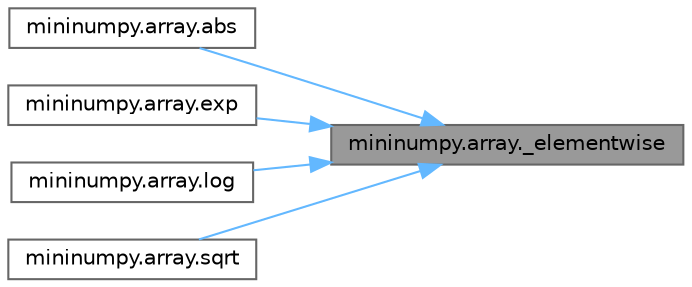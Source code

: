digraph "mininumpy.array._elementwise"
{
 // LATEX_PDF_SIZE
  bgcolor="transparent";
  edge [fontname=Helvetica,fontsize=10,labelfontname=Helvetica,labelfontsize=10];
  node [fontname=Helvetica,fontsize=10,shape=box,height=0.2,width=0.4];
  rankdir="RL";
  Node1 [id="Node000001",label="mininumpy.array._elementwise",height=0.2,width=0.4,color="gray40", fillcolor="grey60", style="filled", fontcolor="black",tooltip=" "];
  Node1 -> Node2 [id="edge1_Node000001_Node000002",dir="back",color="steelblue1",style="solid",tooltip=" "];
  Node2 [id="Node000002",label="mininumpy.array.abs",height=0.2,width=0.4,color="grey40", fillcolor="white", style="filled",URL="$namespacemininumpy_1_1array.html#ac674b1e5227ac57d9fe967c5fbf07309",tooltip=" "];
  Node1 -> Node3 [id="edge2_Node000001_Node000003",dir="back",color="steelblue1",style="solid",tooltip=" "];
  Node3 [id="Node000003",label="mininumpy.array.exp",height=0.2,width=0.4,color="grey40", fillcolor="white", style="filled",URL="$namespacemininumpy_1_1array.html#ad68abbc8f36e47291cc9c7c71e512b31",tooltip=" "];
  Node1 -> Node4 [id="edge3_Node000001_Node000004",dir="back",color="steelblue1",style="solid",tooltip=" "];
  Node4 [id="Node000004",label="mininumpy.array.log",height=0.2,width=0.4,color="grey40", fillcolor="white", style="filled",URL="$namespacemininumpy_1_1array.html#ae76be8592d1de4e6f11f9198534c8010",tooltip=" "];
  Node1 -> Node5 [id="edge4_Node000001_Node000005",dir="back",color="steelblue1",style="solid",tooltip=" "];
  Node5 [id="Node000005",label="mininumpy.array.sqrt",height=0.2,width=0.4,color="grey40", fillcolor="white", style="filled",URL="$namespacemininumpy_1_1array.html#aab203e66bdefa7eaa6a913728f5f85aa",tooltip=" "];
}
